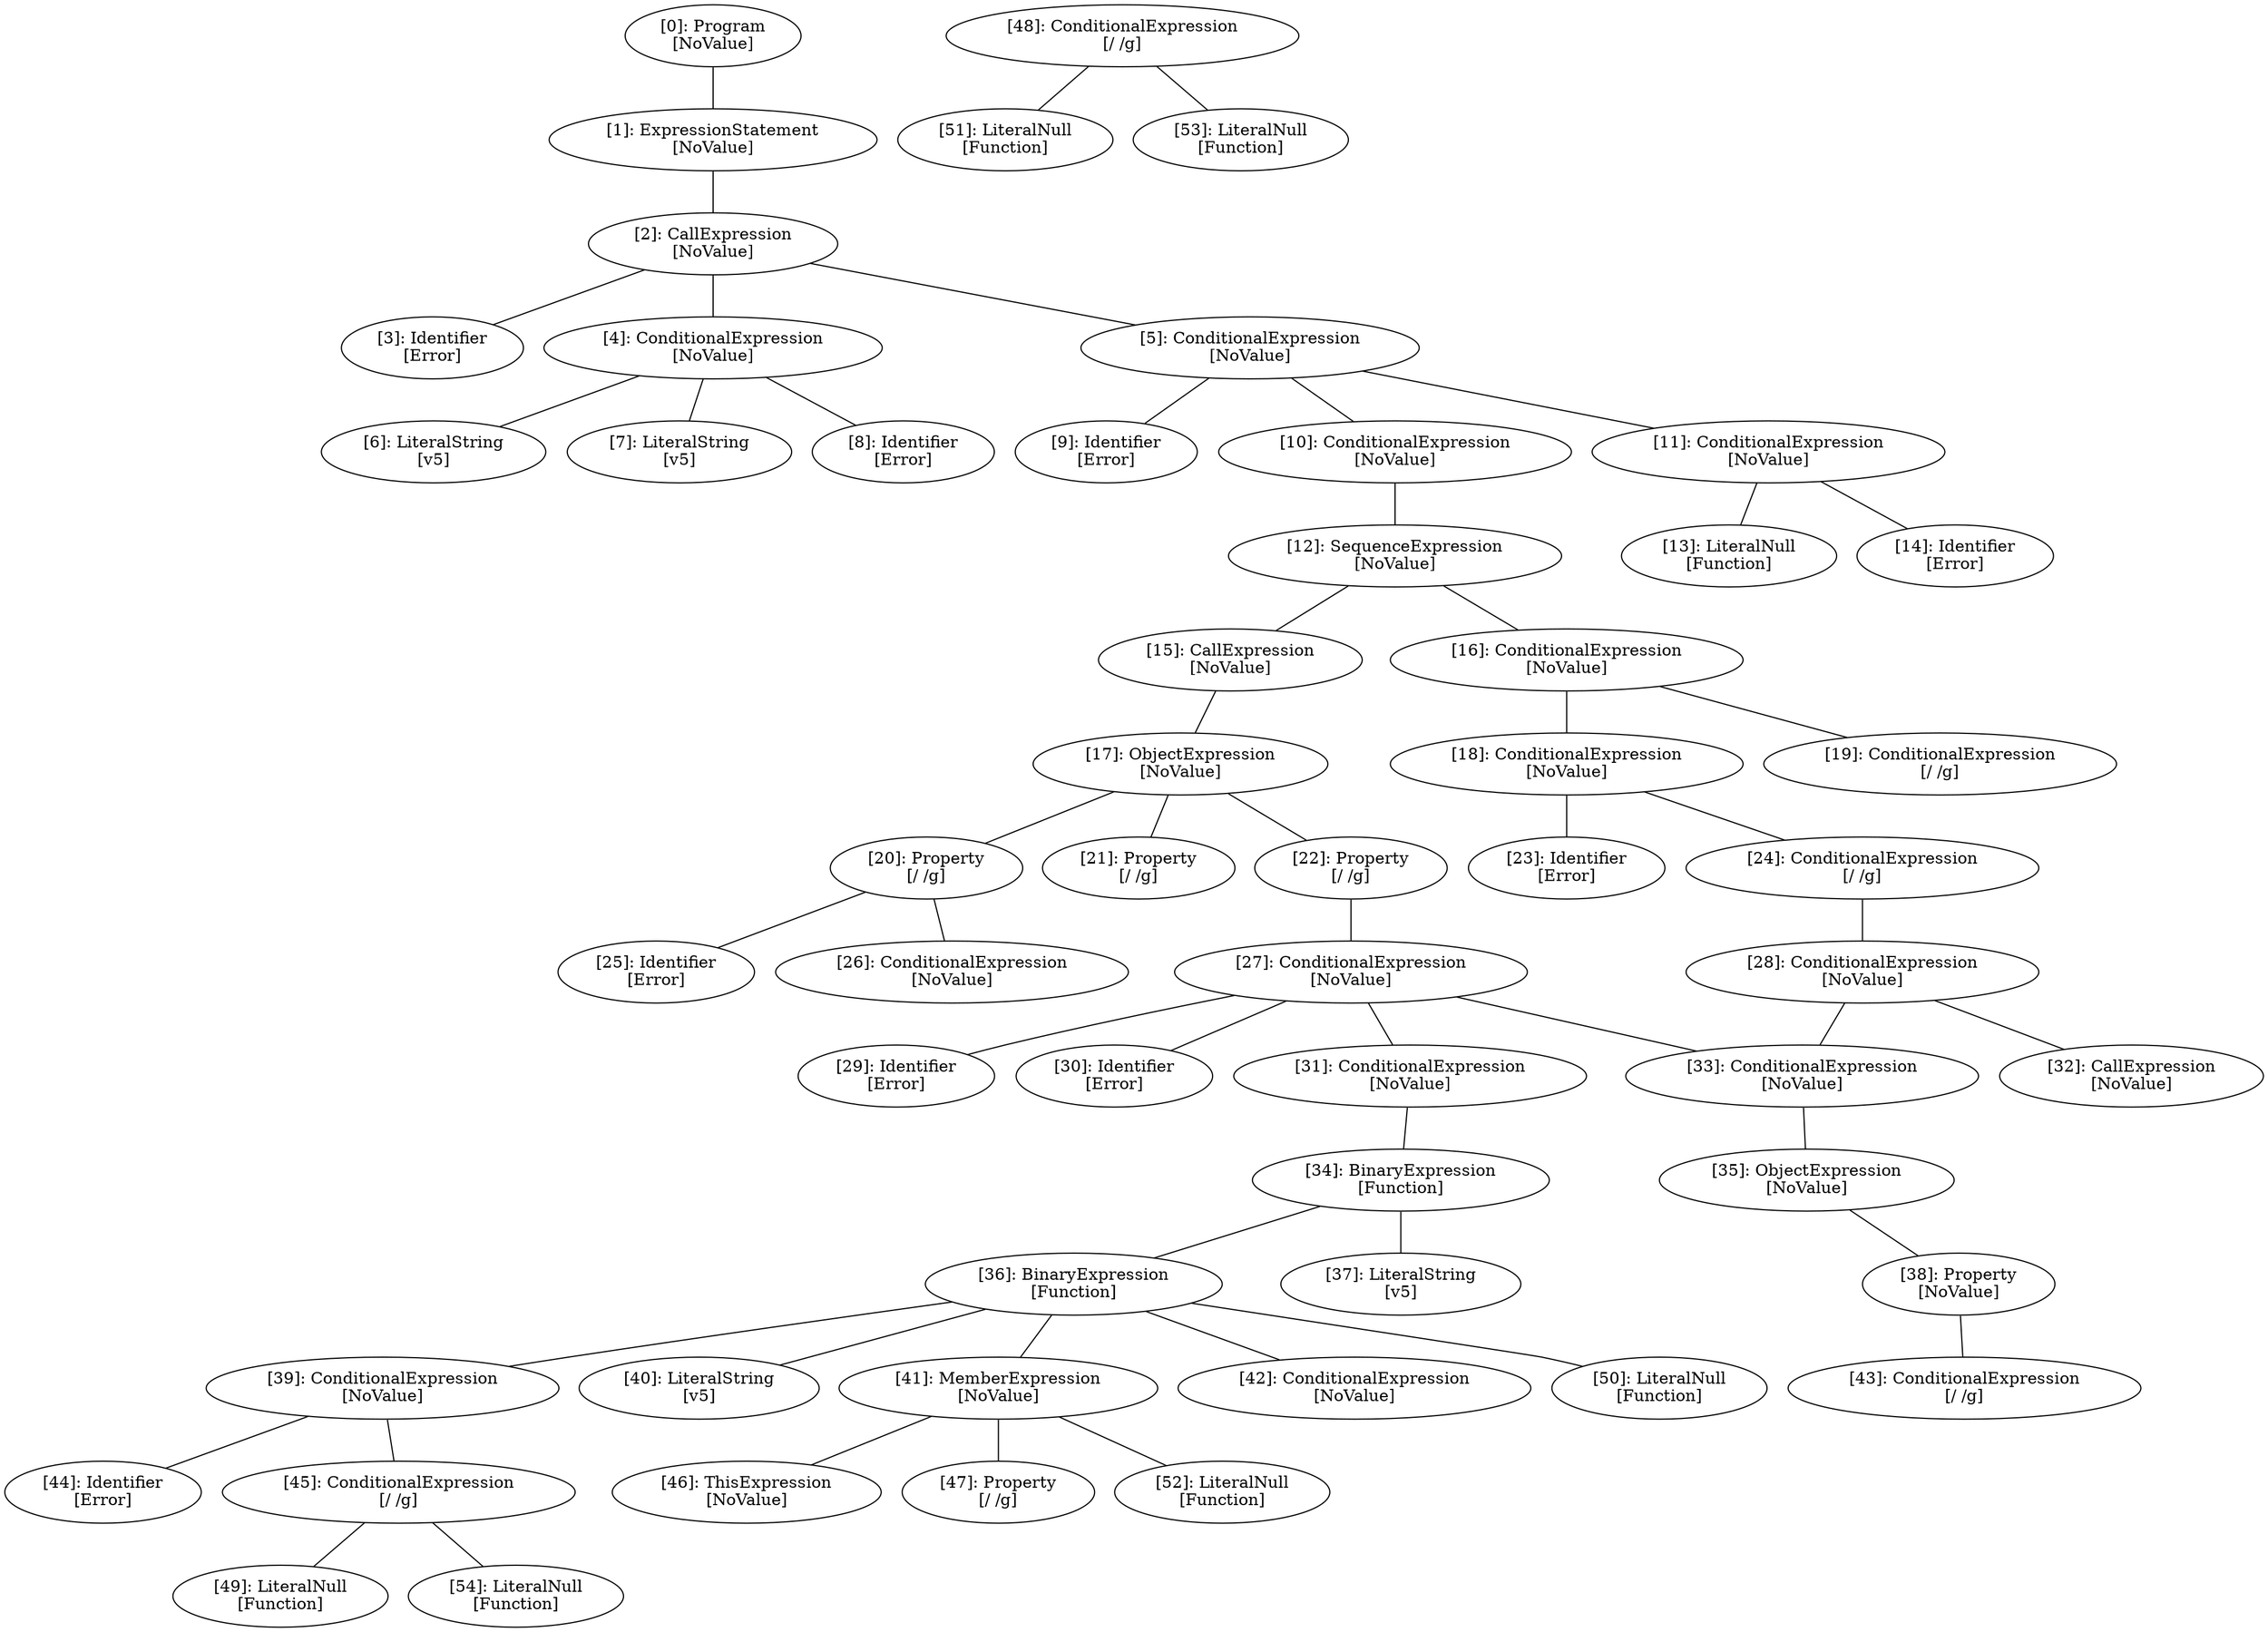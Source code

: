// Result
graph {
	0 [label="[0]: Program
[NoValue]"]
	1 [label="[1]: ExpressionStatement
[NoValue]"]
	2 [label="[2]: CallExpression
[NoValue]"]
	3 [label="[3]: Identifier
[Error]"]
	4 [label="[4]: ConditionalExpression
[NoValue]"]
	5 [label="[5]: ConditionalExpression
[NoValue]"]
	6 [label="[6]: LiteralString
[v5]"]
	7 [label="[7]: LiteralString
[v5]"]
	8 [label="[8]: Identifier
[Error]"]
	9 [label="[9]: Identifier
[Error]"]
	10 [label="[10]: ConditionalExpression
[NoValue]"]
	11 [label="[11]: ConditionalExpression
[NoValue]"]
	12 [label="[12]: SequenceExpression
[NoValue]"]
	13 [label="[13]: LiteralNull
[Function]"]
	14 [label="[14]: Identifier
[Error]"]
	15 [label="[15]: CallExpression
[NoValue]"]
	16 [label="[16]: ConditionalExpression
[NoValue]"]
	17 [label="[17]: ObjectExpression
[NoValue]"]
	18 [label="[18]: ConditionalExpression
[NoValue]"]
	19 [label="[19]: ConditionalExpression
[/ /g]"]
	20 [label="[20]: Property
[/ /g]"]
	21 [label="[21]: Property
[/ /g]"]
	22 [label="[22]: Property
[/ /g]"]
	23 [label="[23]: Identifier
[Error]"]
	24 [label="[24]: ConditionalExpression
[/ /g]"]
	25 [label="[25]: Identifier
[Error]"]
	26 [label="[26]: ConditionalExpression
[NoValue]"]
	27 [label="[27]: ConditionalExpression
[NoValue]"]
	28 [label="[28]: ConditionalExpression
[NoValue]"]
	29 [label="[29]: Identifier
[Error]"]
	30 [label="[30]: Identifier
[Error]"]
	31 [label="[31]: ConditionalExpression
[NoValue]"]
	32 [label="[32]: CallExpression
[NoValue]"]
	33 [label="[33]: ConditionalExpression
[NoValue]"]
	34 [label="[34]: BinaryExpression
[Function]"]
	35 [label="[35]: ObjectExpression
[NoValue]"]
	36 [label="[36]: BinaryExpression
[Function]"]
	37 [label="[37]: LiteralString
[v5]"]
	38 [label="[38]: Property
[NoValue]"]
	39 [label="[39]: ConditionalExpression
[NoValue]"]
	40 [label="[40]: LiteralString
[v5]"]
	41 [label="[41]: MemberExpression
[NoValue]"]
	42 [label="[42]: ConditionalExpression
[NoValue]"]
	43 [label="[43]: ConditionalExpression
[/ /g]"]
	44 [label="[44]: Identifier
[Error]"]
	45 [label="[45]: ConditionalExpression
[/ /g]"]
	46 [label="[46]: ThisExpression
[NoValue]"]
	47 [label="[47]: Property
[/ /g]"]
	48 [label="[48]: ConditionalExpression
[/ /g]"]
	49 [label="[49]: LiteralNull
[Function]"]
	50 [label="[50]: LiteralNull
[Function]"]
	51 [label="[51]: LiteralNull
[Function]"]
	52 [label="[52]: LiteralNull
[Function]"]
	53 [label="[53]: LiteralNull
[Function]"]
	54 [label="[54]: LiteralNull
[Function]"]
	0 -- 1
	1 -- 2
	2 -- 3
	2 -- 4
	2 -- 5
	4 -- 6
	4 -- 7
	4 -- 8
	5 -- 9
	5 -- 10
	5 -- 11
	10 -- 12
	11 -- 13
	11 -- 14
	12 -- 15
	12 -- 16
	15 -- 17
	16 -- 18
	16 -- 19
	17 -- 20
	17 -- 21
	17 -- 22
	18 -- 23
	18 -- 24
	20 -- 25
	20 -- 26
	22 -- 27
	24 -- 28
	27 -- 29
	27 -- 30
	27 -- 31
	27 -- 33
	28 -- 32
	28 -- 33
	31 -- 34
	33 -- 35
	34 -- 36
	34 -- 37
	35 -- 38
	36 -- 39
	36 -- 40
	36 -- 41
	36 -- 42
	36 -- 50
	38 -- 43
	39 -- 44
	39 -- 45
	41 -- 46
	41 -- 47
	41 -- 52
	45 -- 49
	45 -- 54
	48 -- 51
	48 -- 53
}
